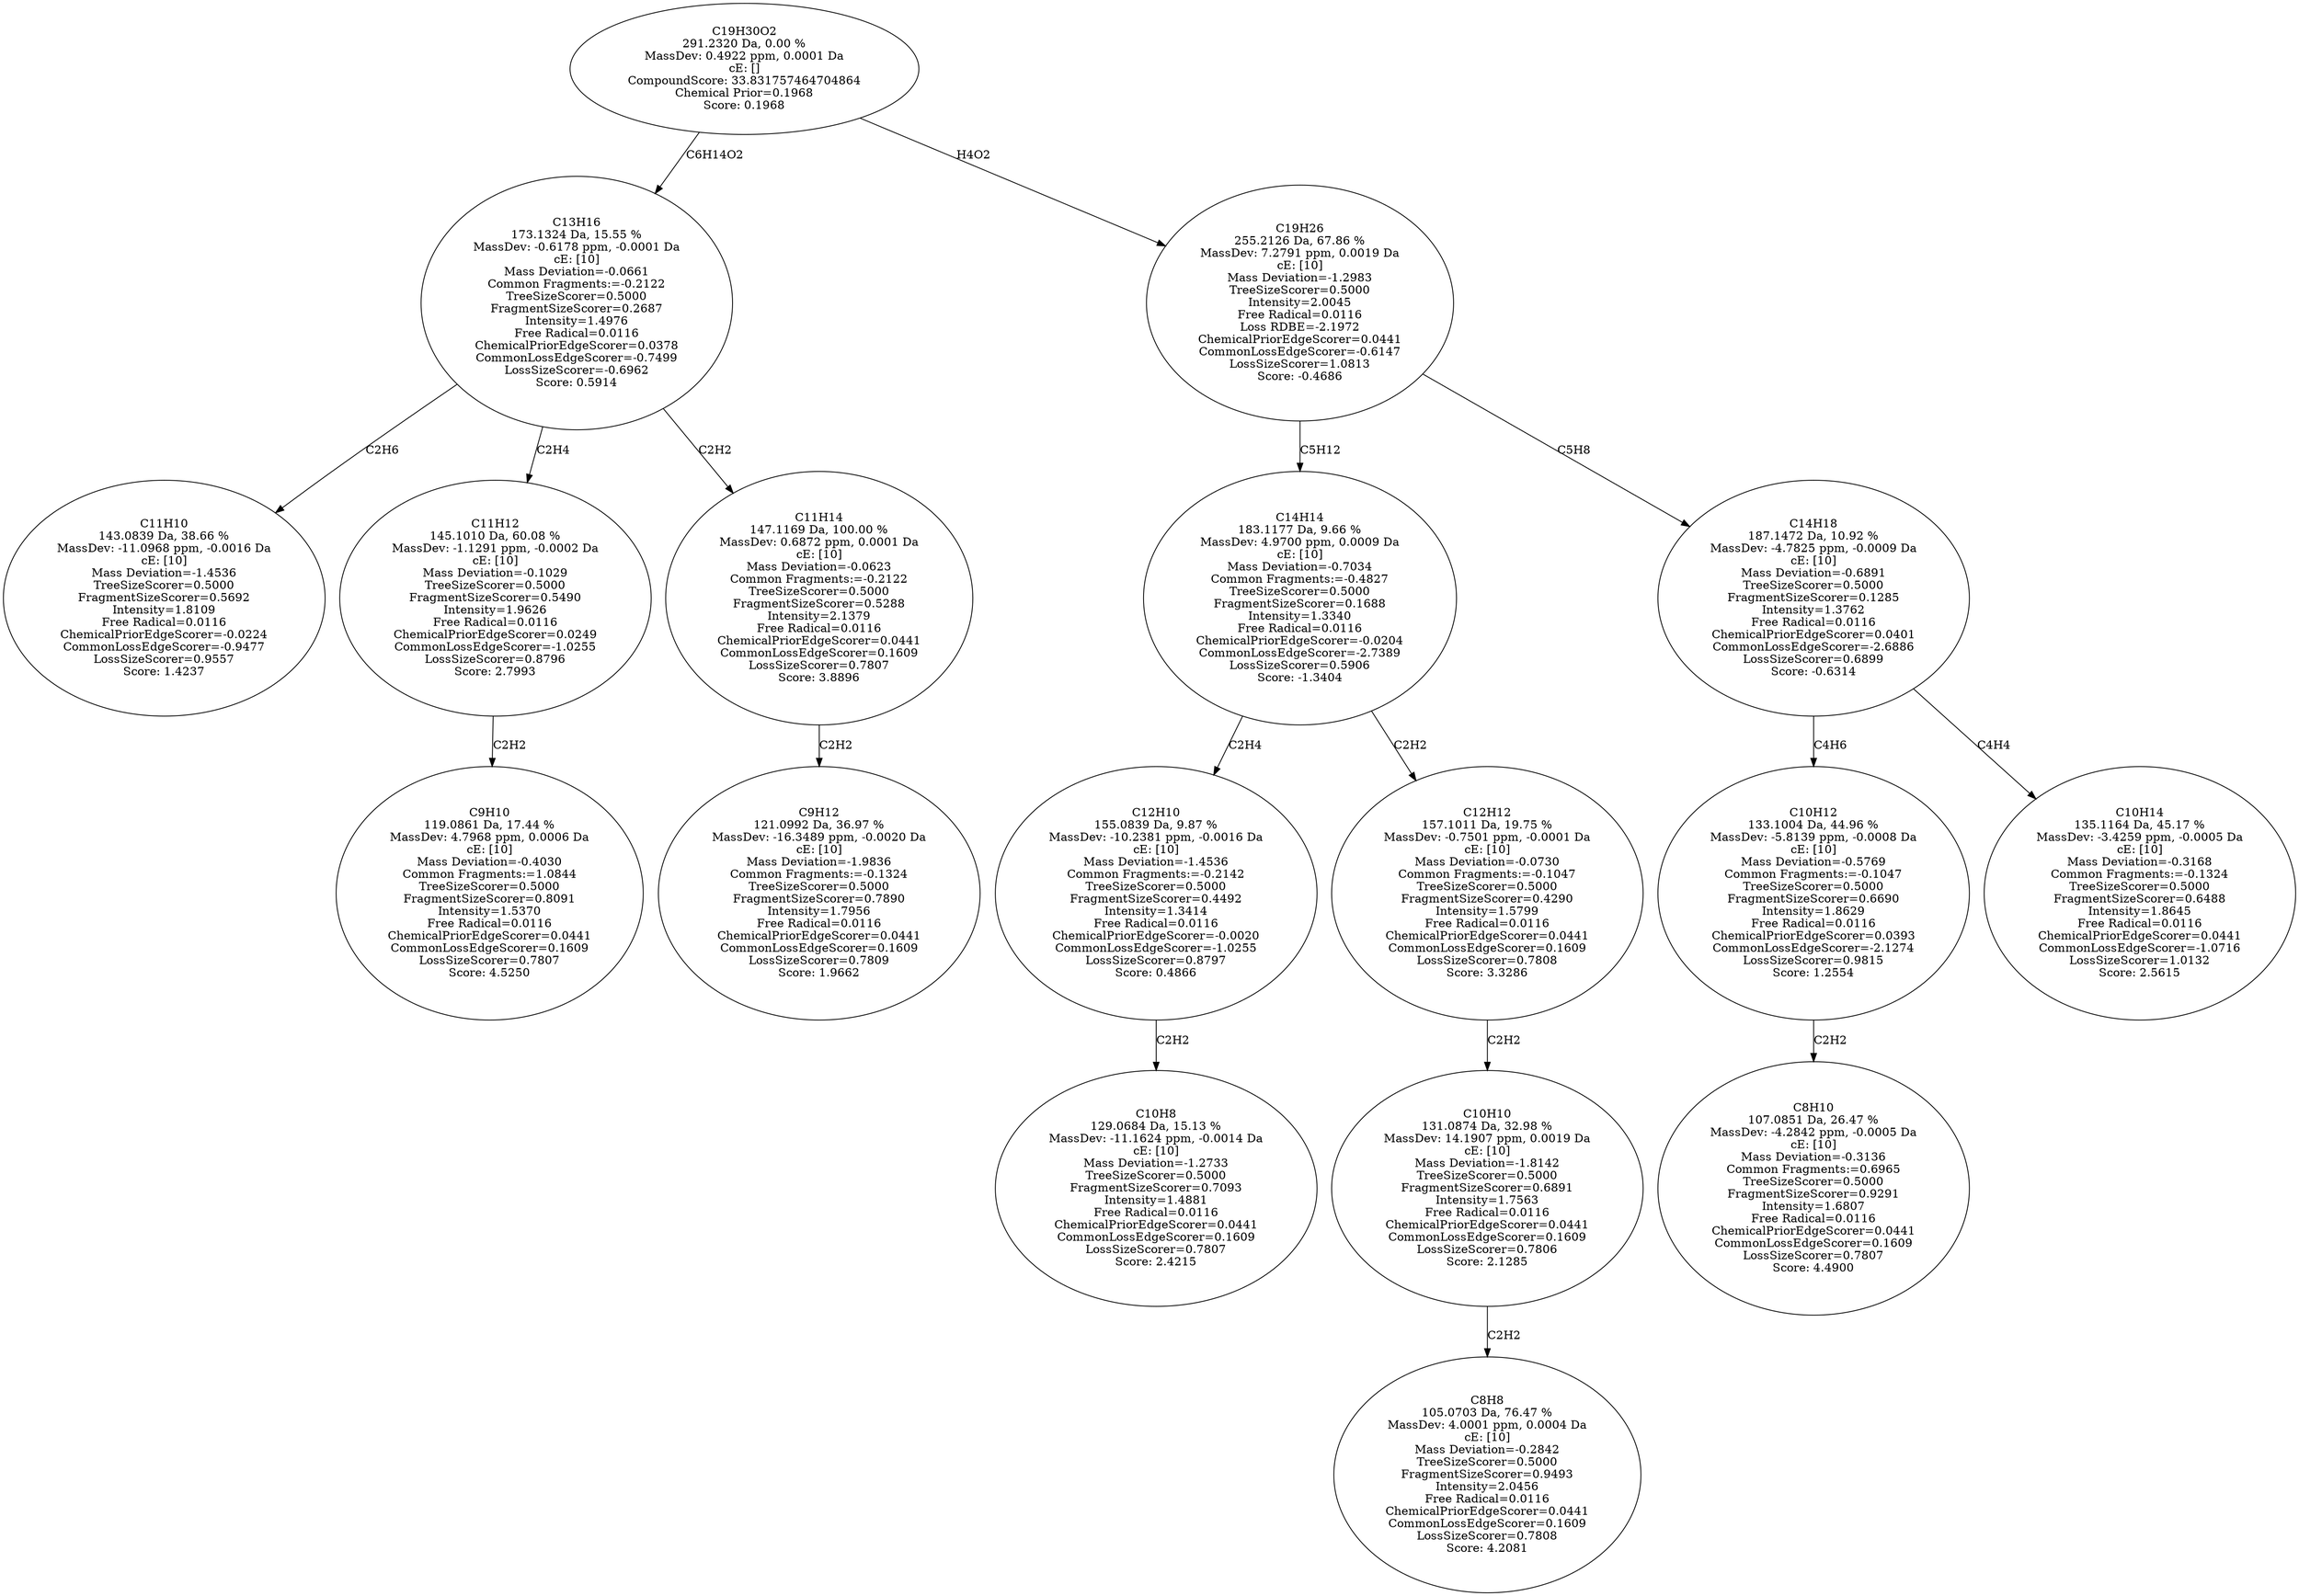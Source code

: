 strict digraph {
v1 [label="C11H10\n143.0839 Da, 38.66 %\nMassDev: -11.0968 ppm, -0.0016 Da\ncE: [10]\nMass Deviation=-1.4536\nTreeSizeScorer=0.5000\nFragmentSizeScorer=0.5692\nIntensity=1.8109\nFree Radical=0.0116\nChemicalPriorEdgeScorer=-0.0224\nCommonLossEdgeScorer=-0.9477\nLossSizeScorer=0.9557\nScore: 1.4237"];
v2 [label="C9H10\n119.0861 Da, 17.44 %\nMassDev: 4.7968 ppm, 0.0006 Da\ncE: [10]\nMass Deviation=-0.4030\nCommon Fragments:=1.0844\nTreeSizeScorer=0.5000\nFragmentSizeScorer=0.8091\nIntensity=1.5370\nFree Radical=0.0116\nChemicalPriorEdgeScorer=0.0441\nCommonLossEdgeScorer=0.1609\nLossSizeScorer=0.7807\nScore: 4.5250"];
v3 [label="C11H12\n145.1010 Da, 60.08 %\nMassDev: -1.1291 ppm, -0.0002 Da\ncE: [10]\nMass Deviation=-0.1029\nTreeSizeScorer=0.5000\nFragmentSizeScorer=0.5490\nIntensity=1.9626\nFree Radical=0.0116\nChemicalPriorEdgeScorer=0.0249\nCommonLossEdgeScorer=-1.0255\nLossSizeScorer=0.8796\nScore: 2.7993"];
v4 [label="C9H12\n121.0992 Da, 36.97 %\nMassDev: -16.3489 ppm, -0.0020 Da\ncE: [10]\nMass Deviation=-1.9836\nCommon Fragments:=-0.1324\nTreeSizeScorer=0.5000\nFragmentSizeScorer=0.7890\nIntensity=1.7956\nFree Radical=0.0116\nChemicalPriorEdgeScorer=0.0441\nCommonLossEdgeScorer=0.1609\nLossSizeScorer=0.7809\nScore: 1.9662"];
v5 [label="C11H14\n147.1169 Da, 100.00 %\nMassDev: 0.6872 ppm, 0.0001 Da\ncE: [10]\nMass Deviation=-0.0623\nCommon Fragments:=-0.2122\nTreeSizeScorer=0.5000\nFragmentSizeScorer=0.5288\nIntensity=2.1379\nFree Radical=0.0116\nChemicalPriorEdgeScorer=0.0441\nCommonLossEdgeScorer=0.1609\nLossSizeScorer=0.7807\nScore: 3.8896"];
v6 [label="C13H16\n173.1324 Da, 15.55 %\nMassDev: -0.6178 ppm, -0.0001 Da\ncE: [10]\nMass Deviation=-0.0661\nCommon Fragments:=-0.2122\nTreeSizeScorer=0.5000\nFragmentSizeScorer=0.2687\nIntensity=1.4976\nFree Radical=0.0116\nChemicalPriorEdgeScorer=0.0378\nCommonLossEdgeScorer=-0.7499\nLossSizeScorer=-0.6962\nScore: 0.5914"];
v7 [label="C10H8\n129.0684 Da, 15.13 %\nMassDev: -11.1624 ppm, -0.0014 Da\ncE: [10]\nMass Deviation=-1.2733\nTreeSizeScorer=0.5000\nFragmentSizeScorer=0.7093\nIntensity=1.4881\nFree Radical=0.0116\nChemicalPriorEdgeScorer=0.0441\nCommonLossEdgeScorer=0.1609\nLossSizeScorer=0.7807\nScore: 2.4215"];
v8 [label="C12H10\n155.0839 Da, 9.87 %\nMassDev: -10.2381 ppm, -0.0016 Da\ncE: [10]\nMass Deviation=-1.4536\nCommon Fragments:=-0.2142\nTreeSizeScorer=0.5000\nFragmentSizeScorer=0.4492\nIntensity=1.3414\nFree Radical=0.0116\nChemicalPriorEdgeScorer=-0.0020\nCommonLossEdgeScorer=-1.0255\nLossSizeScorer=0.8797\nScore: 0.4866"];
v9 [label="C8H8\n105.0703 Da, 76.47 %\nMassDev: 4.0001 ppm, 0.0004 Da\ncE: [10]\nMass Deviation=-0.2842\nTreeSizeScorer=0.5000\nFragmentSizeScorer=0.9493\nIntensity=2.0456\nFree Radical=0.0116\nChemicalPriorEdgeScorer=0.0441\nCommonLossEdgeScorer=0.1609\nLossSizeScorer=0.7808\nScore: 4.2081"];
v10 [label="C10H10\n131.0874 Da, 32.98 %\nMassDev: 14.1907 ppm, 0.0019 Da\ncE: [10]\nMass Deviation=-1.8142\nTreeSizeScorer=0.5000\nFragmentSizeScorer=0.6891\nIntensity=1.7563\nFree Radical=0.0116\nChemicalPriorEdgeScorer=0.0441\nCommonLossEdgeScorer=0.1609\nLossSizeScorer=0.7806\nScore: 2.1285"];
v11 [label="C12H12\n157.1011 Da, 19.75 %\nMassDev: -0.7501 ppm, -0.0001 Da\ncE: [10]\nMass Deviation=-0.0730\nCommon Fragments:=-0.1047\nTreeSizeScorer=0.5000\nFragmentSizeScorer=0.4290\nIntensity=1.5799\nFree Radical=0.0116\nChemicalPriorEdgeScorer=0.0441\nCommonLossEdgeScorer=0.1609\nLossSizeScorer=0.7808\nScore: 3.3286"];
v12 [label="C14H14\n183.1177 Da, 9.66 %\nMassDev: 4.9700 ppm, 0.0009 Da\ncE: [10]\nMass Deviation=-0.7034\nCommon Fragments:=-0.4827\nTreeSizeScorer=0.5000\nFragmentSizeScorer=0.1688\nIntensity=1.3340\nFree Radical=0.0116\nChemicalPriorEdgeScorer=-0.0204\nCommonLossEdgeScorer=-2.7389\nLossSizeScorer=0.5906\nScore: -1.3404"];
v13 [label="C8H10\n107.0851 Da, 26.47 %\nMassDev: -4.2842 ppm, -0.0005 Da\ncE: [10]\nMass Deviation=-0.3136\nCommon Fragments:=0.6965\nTreeSizeScorer=0.5000\nFragmentSizeScorer=0.9291\nIntensity=1.6807\nFree Radical=0.0116\nChemicalPriorEdgeScorer=0.0441\nCommonLossEdgeScorer=0.1609\nLossSizeScorer=0.7807\nScore: 4.4900"];
v14 [label="C10H12\n133.1004 Da, 44.96 %\nMassDev: -5.8139 ppm, -0.0008 Da\ncE: [10]\nMass Deviation=-0.5769\nCommon Fragments:=-0.1047\nTreeSizeScorer=0.5000\nFragmentSizeScorer=0.6690\nIntensity=1.8629\nFree Radical=0.0116\nChemicalPriorEdgeScorer=0.0393\nCommonLossEdgeScorer=-2.1274\nLossSizeScorer=0.9815\nScore: 1.2554"];
v15 [label="C10H14\n135.1164 Da, 45.17 %\nMassDev: -3.4259 ppm, -0.0005 Da\ncE: [10]\nMass Deviation=-0.3168\nCommon Fragments:=-0.1324\nTreeSizeScorer=0.5000\nFragmentSizeScorer=0.6488\nIntensity=1.8645\nFree Radical=0.0116\nChemicalPriorEdgeScorer=0.0441\nCommonLossEdgeScorer=-1.0716\nLossSizeScorer=1.0132\nScore: 2.5615"];
v16 [label="C14H18\n187.1472 Da, 10.92 %\nMassDev: -4.7825 ppm, -0.0009 Da\ncE: [10]\nMass Deviation=-0.6891\nTreeSizeScorer=0.5000\nFragmentSizeScorer=0.1285\nIntensity=1.3762\nFree Radical=0.0116\nChemicalPriorEdgeScorer=0.0401\nCommonLossEdgeScorer=-2.6886\nLossSizeScorer=0.6899\nScore: -0.6314"];
v17 [label="C19H26\n255.2126 Da, 67.86 %\nMassDev: 7.2791 ppm, 0.0019 Da\ncE: [10]\nMass Deviation=-1.2983\nTreeSizeScorer=0.5000\nIntensity=2.0045\nFree Radical=0.0116\nLoss RDBE=-2.1972\nChemicalPriorEdgeScorer=0.0441\nCommonLossEdgeScorer=-0.6147\nLossSizeScorer=1.0813\nScore: -0.4686"];
v18 [label="C19H30O2\n291.2320 Da, 0.00 %\nMassDev: 0.4922 ppm, 0.0001 Da\ncE: []\nCompoundScore: 33.831757464704864\nChemical Prior=0.1968\nScore: 0.1968"];
v6 -> v1 [label="C2H6"];
v3 -> v2 [label="C2H2"];
v6 -> v3 [label="C2H4"];
v5 -> v4 [label="C2H2"];
v6 -> v5 [label="C2H2"];
v18 -> v6 [label="C6H14O2"];
v8 -> v7 [label="C2H2"];
v12 -> v8 [label="C2H4"];
v10 -> v9 [label="C2H2"];
v11 -> v10 [label="C2H2"];
v12 -> v11 [label="C2H2"];
v17 -> v12 [label="C5H12"];
v14 -> v13 [label="C2H2"];
v16 -> v14 [label="C4H6"];
v16 -> v15 [label="C4H4"];
v17 -> v16 [label="C5H8"];
v18 -> v17 [label="H4O2"];
}